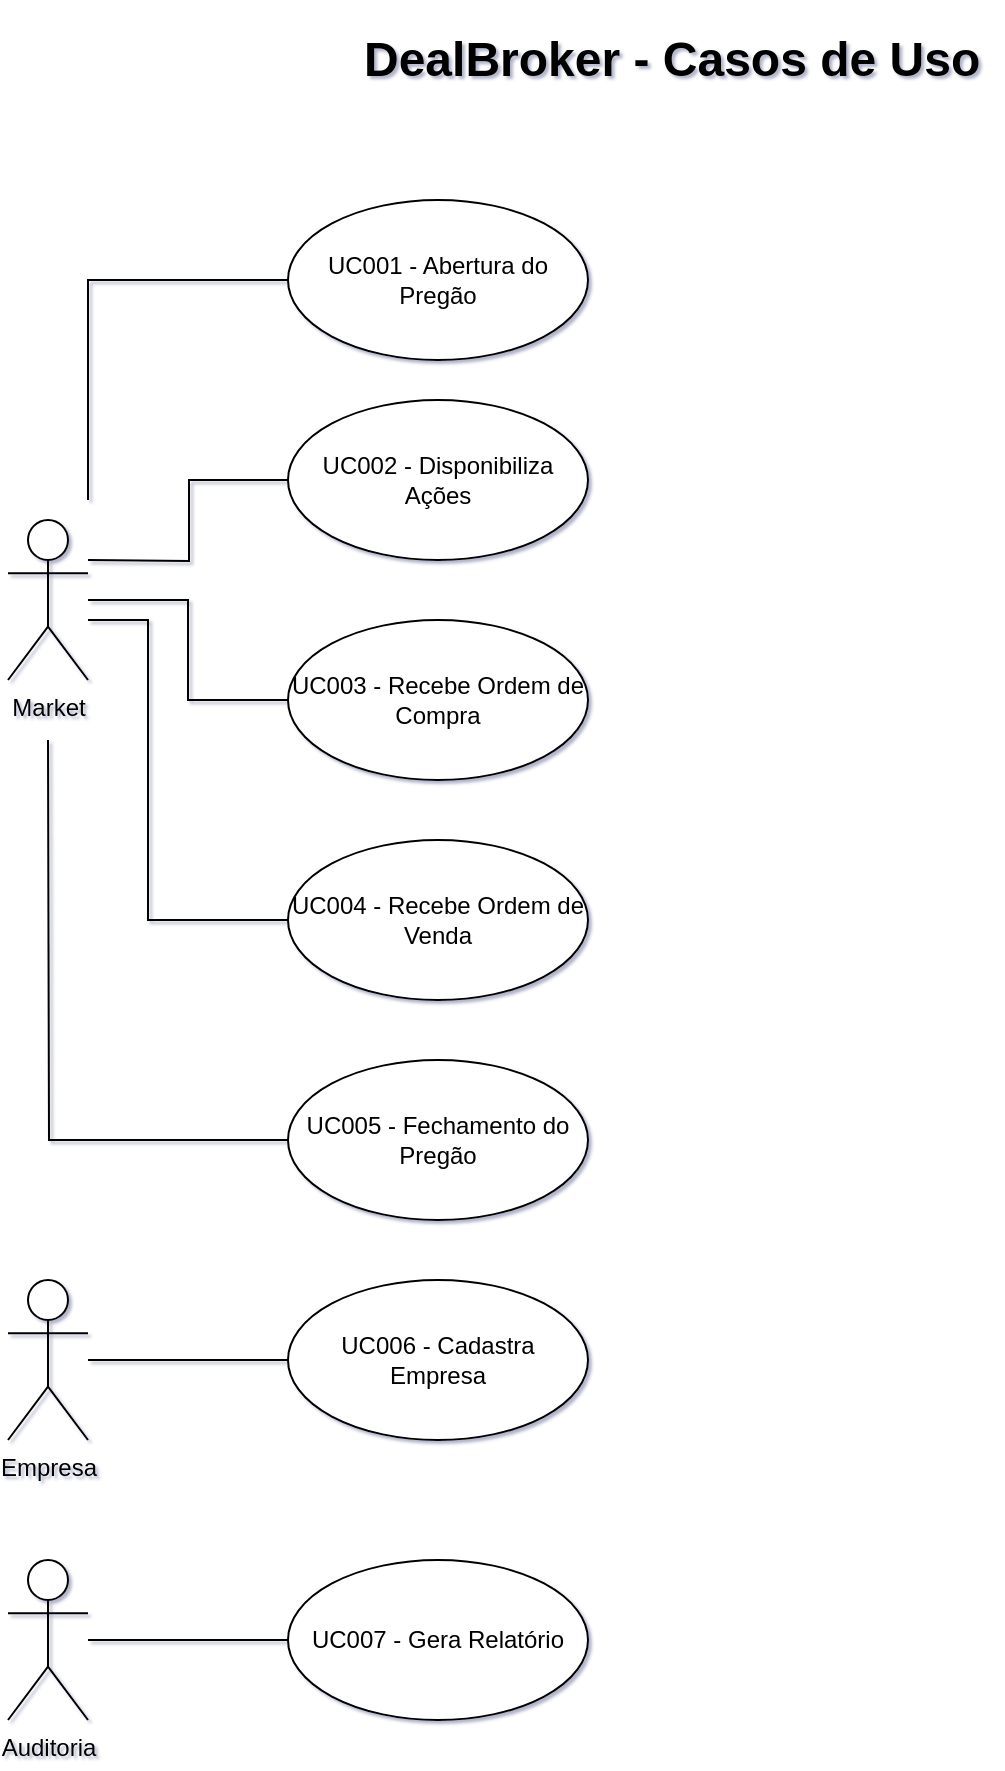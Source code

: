 <mxfile version="17.2.4" type="device"><diagram id="6WUNu56dD-ruiXRGK9pC" name="Página-1"><mxGraphModel dx="920" dy="1018" grid="0" gridSize="10" guides="1" tooltips="1" connect="1" arrows="1" fold="1" page="1" pageScale="1" pageWidth="827" pageHeight="1169" math="0" shadow="1"><root><mxCell id="0"/><mxCell id="1" parent="0"/><mxCell id="K5ey-xfmBXDJ-Jkgqszb-1" value="&lt;h1&gt;DealBroker - Casos de Uso&lt;/h1&gt;" style="text;html=1;strokeColor=none;fillColor=none;spacing=5;spacingTop=-20;whiteSpace=wrap;overflow=hidden;rounded=0;" vertex="1" parent="1"><mxGeometry x="253" y="30" width="321" height="40" as="geometry"/></mxCell><mxCell id="K5ey-xfmBXDJ-Jkgqszb-12" style="edgeStyle=orthogonalEdgeStyle;rounded=0;orthogonalLoop=1;jettySize=auto;html=1;entryX=0;entryY=0.5;entryDx=0;entryDy=0;endArrow=none;endFill=0;" edge="1" parent="1" source="K5ey-xfmBXDJ-Jkgqszb-2" target="K5ey-xfmBXDJ-Jkgqszb-11"><mxGeometry relative="1" as="geometry"/></mxCell><mxCell id="K5ey-xfmBXDJ-Jkgqszb-14" style="edgeStyle=orthogonalEdgeStyle;rounded=0;orthogonalLoop=1;jettySize=auto;html=1;entryX=0;entryY=0.5;entryDx=0;entryDy=0;endArrow=none;endFill=0;" edge="1" parent="1" source="K5ey-xfmBXDJ-Jkgqszb-2" target="K5ey-xfmBXDJ-Jkgqszb-13"><mxGeometry relative="1" as="geometry"><Array as="points"><mxPoint x="150" y="330"/><mxPoint x="150" y="480"/></Array></mxGeometry></mxCell><mxCell id="K5ey-xfmBXDJ-Jkgqszb-2" value="Market" style="shape=umlActor;verticalLabelPosition=bottom;verticalAlign=top;html=1;outlineConnect=0;" vertex="1" parent="1"><mxGeometry x="80" y="280" width="40" height="80" as="geometry"/></mxCell><mxCell id="K5ey-xfmBXDJ-Jkgqszb-18" style="edgeStyle=orthogonalEdgeStyle;rounded=0;orthogonalLoop=1;jettySize=auto;html=1;endArrow=none;endFill=0;" edge="1" parent="1" source="K5ey-xfmBXDJ-Jkgqszb-3" target="K5ey-xfmBXDJ-Jkgqszb-4"><mxGeometry relative="1" as="geometry"/></mxCell><mxCell id="K5ey-xfmBXDJ-Jkgqszb-3" value="Empresa" style="shape=umlActor;verticalLabelPosition=bottom;verticalAlign=top;html=1;outlineConnect=0;" vertex="1" parent="1"><mxGeometry x="80" y="660" width="40" height="80" as="geometry"/></mxCell><mxCell id="K5ey-xfmBXDJ-Jkgqszb-4" value="UC006 - Cadastra Empresa" style="ellipse;whiteSpace=wrap;html=1;" vertex="1" parent="1"><mxGeometry x="220" y="660" width="150" height="80" as="geometry"/></mxCell><mxCell id="K5ey-xfmBXDJ-Jkgqszb-8" style="edgeStyle=orthogonalEdgeStyle;rounded=0;orthogonalLoop=1;jettySize=auto;html=1;endArrow=none;endFill=0;" edge="1" parent="1" source="K5ey-xfmBXDJ-Jkgqszb-6"><mxGeometry relative="1" as="geometry"><mxPoint x="120" y="270" as="targetPoint"/><Array as="points"><mxPoint x="120" y="160"/><mxPoint x="120" y="270"/></Array></mxGeometry></mxCell><mxCell id="K5ey-xfmBXDJ-Jkgqszb-6" value="UC001 - Abertura do Pregão" style="ellipse;whiteSpace=wrap;html=1;" vertex="1" parent="1"><mxGeometry x="220" y="120" width="150" height="80" as="geometry"/></mxCell><mxCell id="K5ey-xfmBXDJ-Jkgqszb-15" style="edgeStyle=orthogonalEdgeStyle;rounded=0;orthogonalLoop=1;jettySize=auto;html=1;endArrow=none;endFill=0;" edge="1" parent="1" source="K5ey-xfmBXDJ-Jkgqszb-9"><mxGeometry relative="1" as="geometry"><mxPoint x="120" y="300" as="targetPoint"/></mxGeometry></mxCell><mxCell id="K5ey-xfmBXDJ-Jkgqszb-9" value="UC002 - Disponibiliza Ações" style="ellipse;whiteSpace=wrap;html=1;" vertex="1" parent="1"><mxGeometry x="220" y="220" width="150" height="80" as="geometry"/></mxCell><mxCell id="K5ey-xfmBXDJ-Jkgqszb-11" value="&lt;span&gt;UC003 - Recebe Ordem de Compra&lt;/span&gt;" style="ellipse;whiteSpace=wrap;html=1;" vertex="1" parent="1"><mxGeometry x="220" y="330" width="150" height="80" as="geometry"/></mxCell><mxCell id="K5ey-xfmBXDJ-Jkgqszb-13" value="UC004 - Recebe Ordem de Venda" style="ellipse;whiteSpace=wrap;html=1;" vertex="1" parent="1"><mxGeometry x="220" y="440" width="150" height="80" as="geometry"/></mxCell><mxCell id="K5ey-xfmBXDJ-Jkgqszb-17" style="edgeStyle=orthogonalEdgeStyle;rounded=0;orthogonalLoop=1;jettySize=auto;html=1;endArrow=none;endFill=0;" edge="1" parent="1" source="K5ey-xfmBXDJ-Jkgqszb-16"><mxGeometry relative="1" as="geometry"><mxPoint x="100" y="390" as="targetPoint"/></mxGeometry></mxCell><mxCell id="K5ey-xfmBXDJ-Jkgqszb-16" value="UC005 - Fechamento do Pregão" style="ellipse;whiteSpace=wrap;html=1;" vertex="1" parent="1"><mxGeometry x="220" y="550" width="150" height="80" as="geometry"/></mxCell><mxCell id="K5ey-xfmBXDJ-Jkgqszb-21" style="edgeStyle=orthogonalEdgeStyle;rounded=0;orthogonalLoop=1;jettySize=auto;html=1;endArrow=none;endFill=0;" edge="1" parent="1" source="K5ey-xfmBXDJ-Jkgqszb-19" target="K5ey-xfmBXDJ-Jkgqszb-20"><mxGeometry relative="1" as="geometry"/></mxCell><mxCell id="K5ey-xfmBXDJ-Jkgqszb-19" value="Auditoria" style="shape=umlActor;verticalLabelPosition=bottom;verticalAlign=top;html=1;outlineConnect=0;" vertex="1" parent="1"><mxGeometry x="80" y="800" width="40" height="80" as="geometry"/></mxCell><mxCell id="K5ey-xfmBXDJ-Jkgqszb-20" value="UC007 - Gera Relatório" style="ellipse;whiteSpace=wrap;html=1;" vertex="1" parent="1"><mxGeometry x="220" y="800" width="150" height="80" as="geometry"/></mxCell></root></mxGraphModel></diagram></mxfile>
